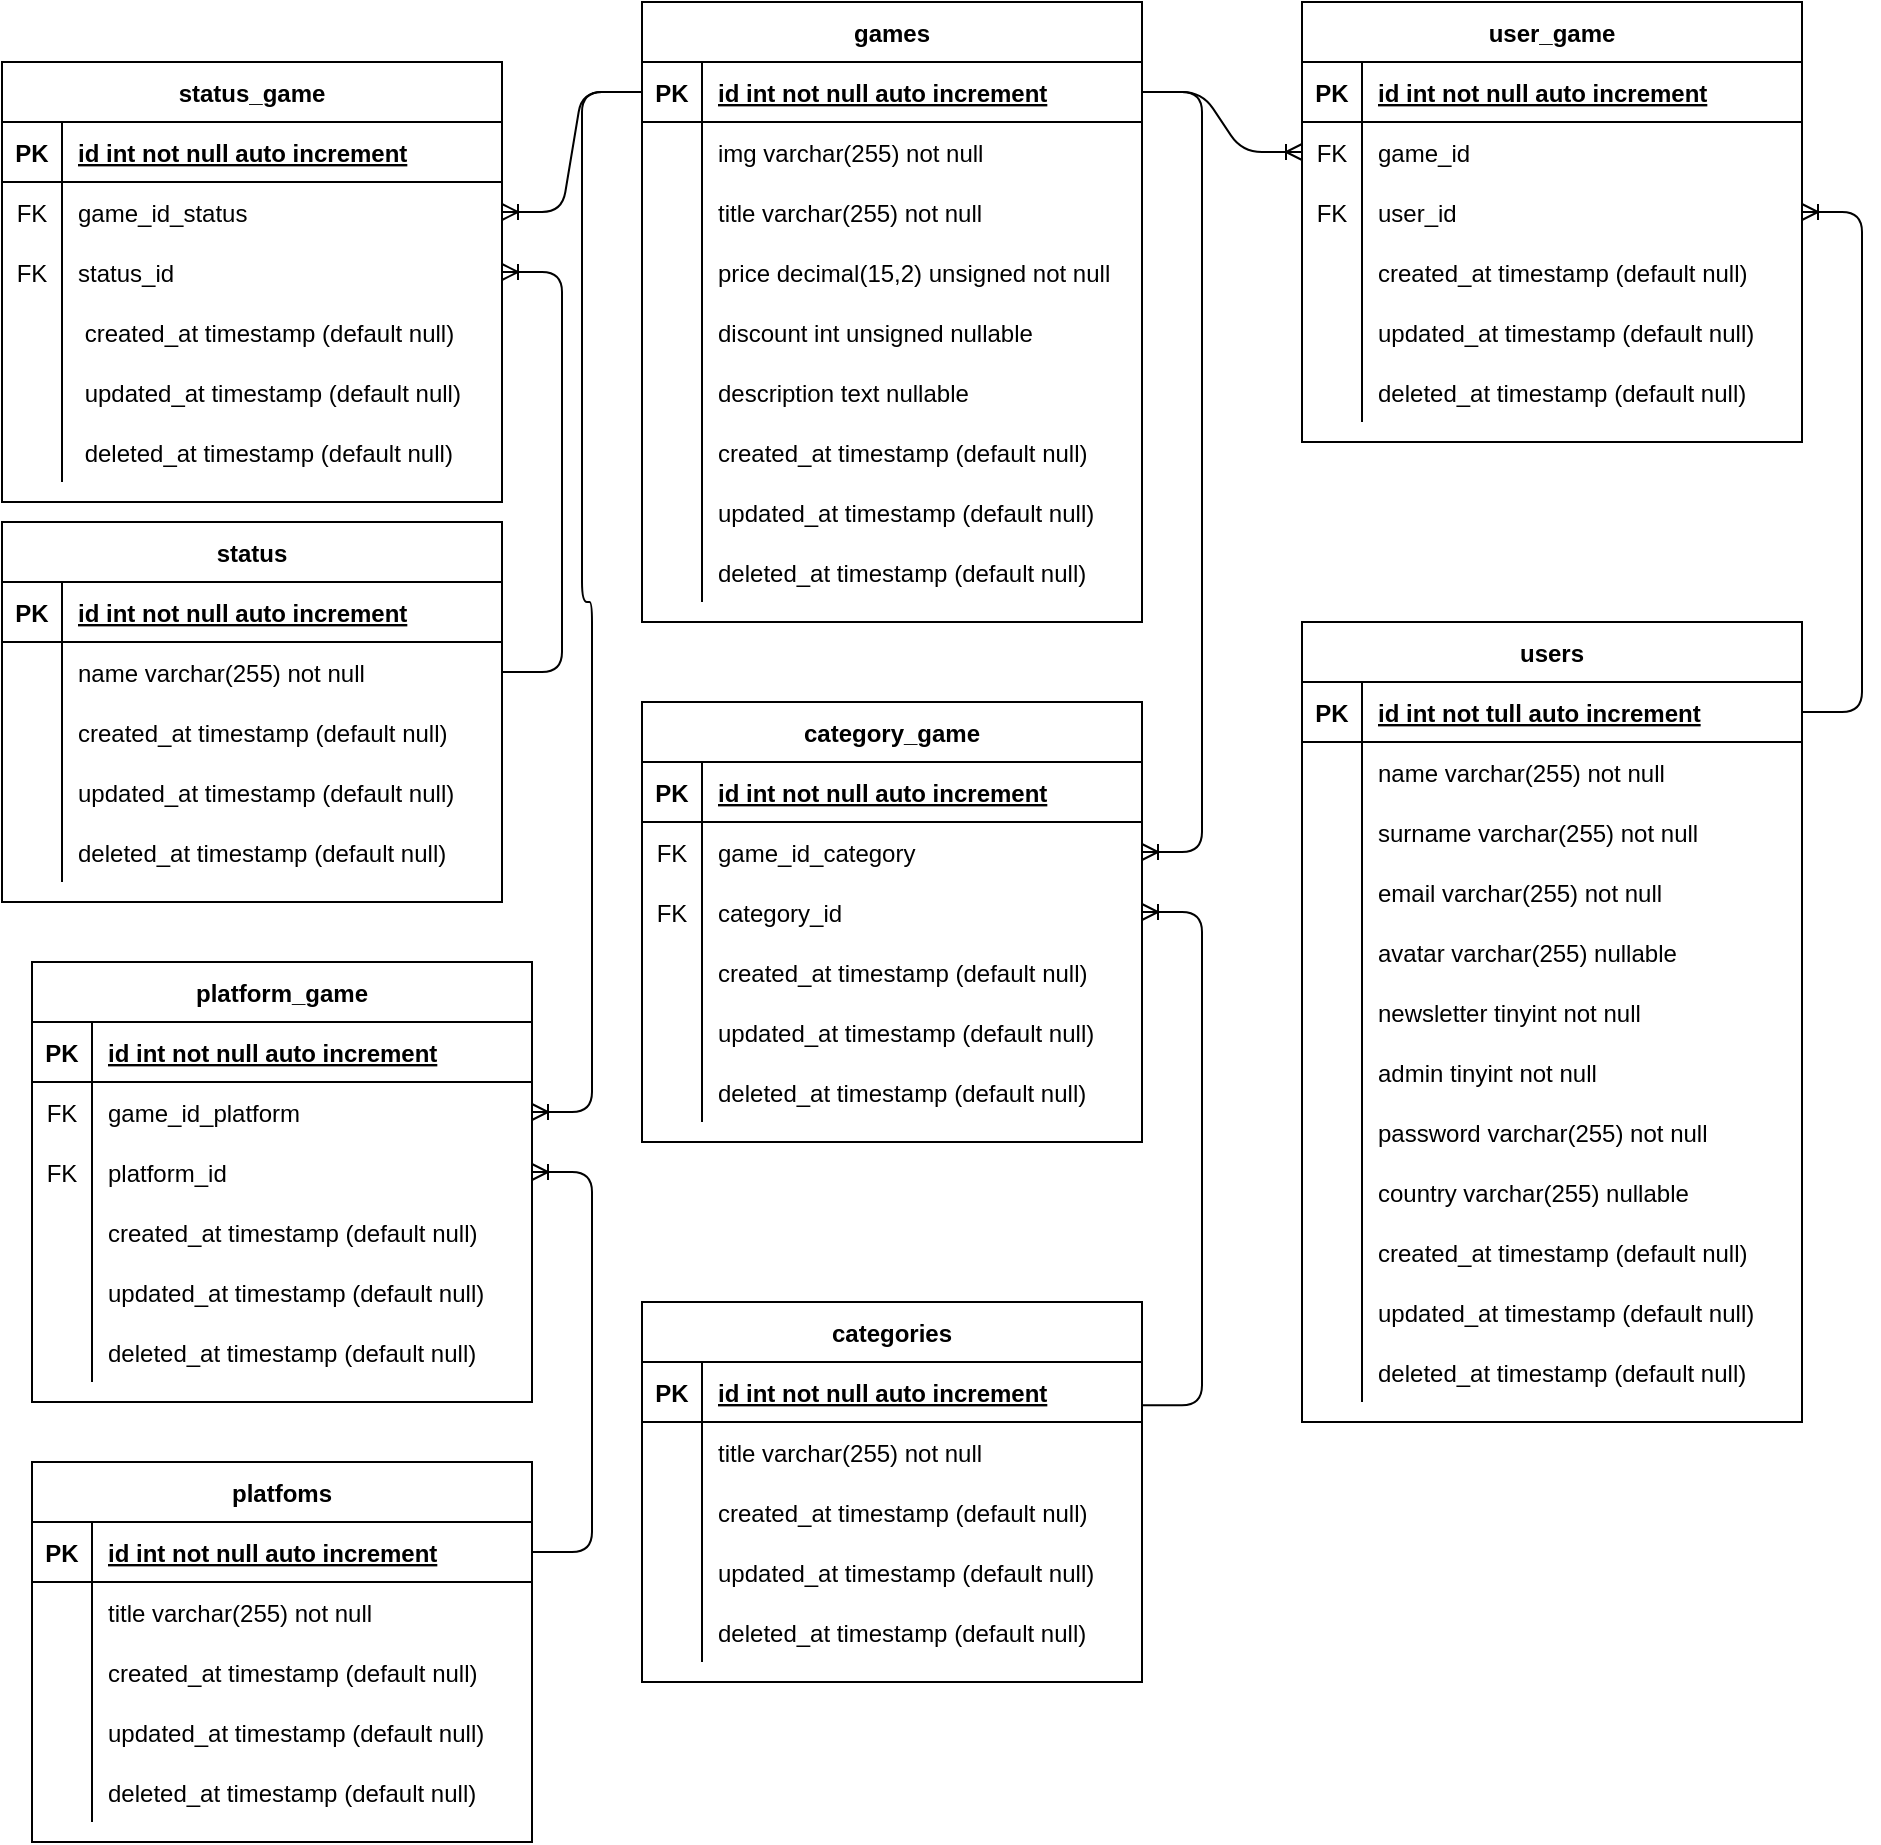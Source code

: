 <mxfile version="14.8.5" type="google"><diagram id="R2lEEEUBdFMjLlhIrx00" name="Page-1"><mxGraphModel dx="1662" dy="804" grid="1" gridSize="10" guides="1" tooltips="1" connect="1" arrows="1" fold="1" page="1" pageScale="1" pageWidth="850" pageHeight="1100" math="0" shadow="0" extFonts="Permanent Marker^https://fonts.googleapis.com/css?family=Permanent+Marker"><root><mxCell id="0"/><mxCell id="1" parent="0"/><mxCell id="C-vyLk0tnHw3VtMMgP7b-13" value="categories" style="shape=table;startSize=30;container=1;collapsible=1;childLayout=tableLayout;fixedRows=1;rowLines=0;fontStyle=1;align=center;resizeLast=1;" parent="1" vertex="1"><mxGeometry x="380" y="670" width="250" height="190" as="geometry"/></mxCell><mxCell id="C-vyLk0tnHw3VtMMgP7b-14" value="" style="shape=partialRectangle;collapsible=0;dropTarget=0;pointerEvents=0;fillColor=none;points=[[0,0.5],[1,0.5]];portConstraint=eastwest;top=0;left=0;right=0;bottom=1;" parent="C-vyLk0tnHw3VtMMgP7b-13" vertex="1"><mxGeometry y="30" width="250" height="30" as="geometry"/></mxCell><mxCell id="C-vyLk0tnHw3VtMMgP7b-15" value="PK" style="shape=partialRectangle;overflow=hidden;connectable=0;fillColor=none;top=0;left=0;bottom=0;right=0;fontStyle=1;" parent="C-vyLk0tnHw3VtMMgP7b-14" vertex="1"><mxGeometry width="30" height="30" as="geometry"/></mxCell><mxCell id="C-vyLk0tnHw3VtMMgP7b-16" value="id int not null auto increment" style="shape=partialRectangle;overflow=hidden;connectable=0;fillColor=none;top=0;left=0;bottom=0;right=0;align=left;spacingLeft=6;fontStyle=5;" parent="C-vyLk0tnHw3VtMMgP7b-14" vertex="1"><mxGeometry x="30" width="220" height="30" as="geometry"/></mxCell><mxCell id="C-vyLk0tnHw3VtMMgP7b-17" value="" style="shape=partialRectangle;collapsible=0;dropTarget=0;pointerEvents=0;fillColor=none;points=[[0,0.5],[1,0.5]];portConstraint=eastwest;top=0;left=0;right=0;bottom=0;" parent="C-vyLk0tnHw3VtMMgP7b-13" vertex="1"><mxGeometry y="60" width="250" height="30" as="geometry"/></mxCell><mxCell id="C-vyLk0tnHw3VtMMgP7b-18" value="" style="shape=partialRectangle;overflow=hidden;connectable=0;fillColor=none;top=0;left=0;bottom=0;right=0;" parent="C-vyLk0tnHw3VtMMgP7b-17" vertex="1"><mxGeometry width="30" height="30" as="geometry"/></mxCell><mxCell id="C-vyLk0tnHw3VtMMgP7b-19" value="title varchar(255) not null" style="shape=partialRectangle;overflow=hidden;connectable=0;fillColor=none;top=0;left=0;bottom=0;right=0;align=left;spacingLeft=6;" parent="C-vyLk0tnHw3VtMMgP7b-17" vertex="1"><mxGeometry x="30" width="220" height="30" as="geometry"/></mxCell><mxCell id="cBn0-KO8F_IsD4zu4P4D-77" value="" style="shape=partialRectangle;collapsible=0;dropTarget=0;pointerEvents=0;fillColor=none;points=[[0,0.5],[1,0.5]];portConstraint=eastwest;top=0;left=0;right=0;bottom=0;" vertex="1" parent="C-vyLk0tnHw3VtMMgP7b-13"><mxGeometry y="90" width="250" height="30" as="geometry"/></mxCell><mxCell id="cBn0-KO8F_IsD4zu4P4D-78" value="" style="shape=partialRectangle;overflow=hidden;connectable=0;fillColor=none;top=0;left=0;bottom=0;right=0;" vertex="1" parent="cBn0-KO8F_IsD4zu4P4D-77"><mxGeometry width="30" height="30" as="geometry"/></mxCell><mxCell id="cBn0-KO8F_IsD4zu4P4D-79" value="created_at timestamp (default null)" style="shape=partialRectangle;overflow=hidden;connectable=0;fillColor=none;top=0;left=0;bottom=0;right=0;align=left;spacingLeft=6;" vertex="1" parent="cBn0-KO8F_IsD4zu4P4D-77"><mxGeometry x="30" width="220" height="30" as="geometry"/></mxCell><mxCell id="cBn0-KO8F_IsD4zu4P4D-80" value="" style="shape=partialRectangle;collapsible=0;dropTarget=0;pointerEvents=0;fillColor=none;points=[[0,0.5],[1,0.5]];portConstraint=eastwest;top=0;left=0;right=0;bottom=0;" vertex="1" parent="C-vyLk0tnHw3VtMMgP7b-13"><mxGeometry y="120" width="250" height="30" as="geometry"/></mxCell><mxCell id="cBn0-KO8F_IsD4zu4P4D-81" value="" style="shape=partialRectangle;overflow=hidden;connectable=0;fillColor=none;top=0;left=0;bottom=0;right=0;" vertex="1" parent="cBn0-KO8F_IsD4zu4P4D-80"><mxGeometry width="30" height="30" as="geometry"/></mxCell><mxCell id="cBn0-KO8F_IsD4zu4P4D-82" value="updated_at timestamp (default null)" style="shape=partialRectangle;overflow=hidden;connectable=0;fillColor=none;top=0;left=0;bottom=0;right=0;align=left;spacingLeft=6;" vertex="1" parent="cBn0-KO8F_IsD4zu4P4D-80"><mxGeometry x="30" width="220" height="30" as="geometry"/></mxCell><mxCell id="cBn0-KO8F_IsD4zu4P4D-83" value="" style="shape=partialRectangle;collapsible=0;dropTarget=0;pointerEvents=0;fillColor=none;points=[[0,0.5],[1,0.5]];portConstraint=eastwest;top=0;left=0;right=0;bottom=0;" vertex="1" parent="C-vyLk0tnHw3VtMMgP7b-13"><mxGeometry y="150" width="250" height="30" as="geometry"/></mxCell><mxCell id="cBn0-KO8F_IsD4zu4P4D-84" value="" style="shape=partialRectangle;overflow=hidden;connectable=0;fillColor=none;top=0;left=0;bottom=0;right=0;" vertex="1" parent="cBn0-KO8F_IsD4zu4P4D-83"><mxGeometry width="30" height="30" as="geometry"/></mxCell><mxCell id="cBn0-KO8F_IsD4zu4P4D-85" value="deleted_at timestamp (default null)" style="shape=partialRectangle;overflow=hidden;connectable=0;fillColor=none;top=0;left=0;bottom=0;right=0;align=left;spacingLeft=6;" vertex="1" parent="cBn0-KO8F_IsD4zu4P4D-83"><mxGeometry x="30" width="220" height="30" as="geometry"/></mxCell><mxCell id="C-vyLk0tnHw3VtMMgP7b-23" value="users" style="shape=table;startSize=30;container=1;collapsible=1;childLayout=tableLayout;fixedRows=1;rowLines=0;fontStyle=1;align=center;resizeLast=1;" parent="1" vertex="1"><mxGeometry x="710" y="330" width="250" height="400" as="geometry"/></mxCell><mxCell id="C-vyLk0tnHw3VtMMgP7b-24" value="" style="shape=partialRectangle;collapsible=0;dropTarget=0;pointerEvents=0;fillColor=none;points=[[0,0.5],[1,0.5]];portConstraint=eastwest;top=0;left=0;right=0;bottom=1;" parent="C-vyLk0tnHw3VtMMgP7b-23" vertex="1"><mxGeometry y="30" width="250" height="30" as="geometry"/></mxCell><mxCell id="C-vyLk0tnHw3VtMMgP7b-25" value="PK" style="shape=partialRectangle;overflow=hidden;connectable=0;fillColor=none;top=0;left=0;bottom=0;right=0;fontStyle=1;" parent="C-vyLk0tnHw3VtMMgP7b-24" vertex="1"><mxGeometry width="30" height="30" as="geometry"/></mxCell><mxCell id="C-vyLk0tnHw3VtMMgP7b-26" value="id int not tull auto increment" style="shape=partialRectangle;overflow=hidden;connectable=0;fillColor=none;top=0;left=0;bottom=0;right=0;align=left;spacingLeft=6;fontStyle=5;" parent="C-vyLk0tnHw3VtMMgP7b-24" vertex="1"><mxGeometry x="30" width="220" height="30" as="geometry"/></mxCell><mxCell id="C-vyLk0tnHw3VtMMgP7b-27" value="" style="shape=partialRectangle;collapsible=0;dropTarget=0;pointerEvents=0;fillColor=none;points=[[0,0.5],[1,0.5]];portConstraint=eastwest;top=0;left=0;right=0;bottom=0;" parent="C-vyLk0tnHw3VtMMgP7b-23" vertex="1"><mxGeometry y="60" width="250" height="30" as="geometry"/></mxCell><mxCell id="C-vyLk0tnHw3VtMMgP7b-28" value="" style="shape=partialRectangle;overflow=hidden;connectable=0;fillColor=none;top=0;left=0;bottom=0;right=0;" parent="C-vyLk0tnHw3VtMMgP7b-27" vertex="1"><mxGeometry width="30" height="30" as="geometry"/></mxCell><mxCell id="C-vyLk0tnHw3VtMMgP7b-29" value="name varchar(255) not null" style="shape=partialRectangle;overflow=hidden;connectable=0;fillColor=none;top=0;left=0;bottom=0;right=0;align=left;spacingLeft=6;" parent="C-vyLk0tnHw3VtMMgP7b-27" vertex="1"><mxGeometry x="30" width="220" height="30" as="geometry"/></mxCell><mxCell id="DOrkdkIdD7_rXKgFwpQY-8" value="" style="shape=partialRectangle;collapsible=0;dropTarget=0;pointerEvents=0;fillColor=none;points=[[0,0.5],[1,0.5]];portConstraint=eastwest;top=0;left=0;right=0;bottom=0;" parent="C-vyLk0tnHw3VtMMgP7b-23" vertex="1"><mxGeometry y="90" width="250" height="30" as="geometry"/></mxCell><mxCell id="DOrkdkIdD7_rXKgFwpQY-9" value="" style="shape=partialRectangle;overflow=hidden;connectable=0;fillColor=none;top=0;left=0;bottom=0;right=0;" parent="DOrkdkIdD7_rXKgFwpQY-8" vertex="1"><mxGeometry width="30" height="30" as="geometry"/></mxCell><mxCell id="DOrkdkIdD7_rXKgFwpQY-10" value="surname varchar(255) not null" style="shape=partialRectangle;overflow=hidden;connectable=0;fillColor=none;top=0;left=0;bottom=0;right=0;align=left;spacingLeft=6;" parent="DOrkdkIdD7_rXKgFwpQY-8" vertex="1"><mxGeometry x="30" width="220" height="30" as="geometry"/></mxCell><mxCell id="DOrkdkIdD7_rXKgFwpQY-21" value="" style="shape=partialRectangle;collapsible=0;dropTarget=0;pointerEvents=0;fillColor=none;points=[[0,0.5],[1,0.5]];portConstraint=eastwest;top=0;left=0;right=0;bottom=0;" parent="C-vyLk0tnHw3VtMMgP7b-23" vertex="1"><mxGeometry y="120" width="250" height="30" as="geometry"/></mxCell><mxCell id="DOrkdkIdD7_rXKgFwpQY-22" value="" style="shape=partialRectangle;overflow=hidden;connectable=0;fillColor=none;top=0;left=0;bottom=0;right=0;" parent="DOrkdkIdD7_rXKgFwpQY-21" vertex="1"><mxGeometry width="30" height="30" as="geometry"/></mxCell><mxCell id="DOrkdkIdD7_rXKgFwpQY-23" value="email varchar(255) not null" style="shape=partialRectangle;overflow=hidden;connectable=0;fillColor=none;top=0;left=0;bottom=0;right=0;align=left;spacingLeft=6;" parent="DOrkdkIdD7_rXKgFwpQY-21" vertex="1"><mxGeometry x="30" width="220" height="30" as="geometry"/></mxCell><mxCell id="DOrkdkIdD7_rXKgFwpQY-24" value="" style="shape=partialRectangle;collapsible=0;dropTarget=0;pointerEvents=0;fillColor=none;points=[[0,0.5],[1,0.5]];portConstraint=eastwest;top=0;left=0;right=0;bottom=0;" parent="C-vyLk0tnHw3VtMMgP7b-23" vertex="1"><mxGeometry y="150" width="250" height="30" as="geometry"/></mxCell><mxCell id="DOrkdkIdD7_rXKgFwpQY-25" value="" style="shape=partialRectangle;overflow=hidden;connectable=0;fillColor=none;top=0;left=0;bottom=0;right=0;" parent="DOrkdkIdD7_rXKgFwpQY-24" vertex="1"><mxGeometry width="30" height="30" as="geometry"/></mxCell><mxCell id="DOrkdkIdD7_rXKgFwpQY-26" value="avatar varchar(255) nullable" style="shape=partialRectangle;overflow=hidden;connectable=0;fillColor=none;top=0;left=0;bottom=0;right=0;align=left;spacingLeft=6;" parent="DOrkdkIdD7_rXKgFwpQY-24" vertex="1"><mxGeometry x="30" width="220" height="30" as="geometry"/></mxCell><mxCell id="DOrkdkIdD7_rXKgFwpQY-43" value="" style="shape=partialRectangle;collapsible=0;dropTarget=0;pointerEvents=0;fillColor=none;points=[[0,0.5],[1,0.5]];portConstraint=eastwest;top=0;left=0;right=0;bottom=0;" parent="C-vyLk0tnHw3VtMMgP7b-23" vertex="1"><mxGeometry y="180" width="250" height="30" as="geometry"/></mxCell><mxCell id="DOrkdkIdD7_rXKgFwpQY-44" value="" style="shape=partialRectangle;overflow=hidden;connectable=0;fillColor=none;top=0;left=0;bottom=0;right=0;" parent="DOrkdkIdD7_rXKgFwpQY-43" vertex="1"><mxGeometry width="30" height="30" as="geometry"/></mxCell><mxCell id="DOrkdkIdD7_rXKgFwpQY-45" value="newsletter tinyint not null" style="shape=partialRectangle;overflow=hidden;connectable=0;fillColor=none;top=0;left=0;bottom=0;right=0;align=left;spacingLeft=6;" parent="DOrkdkIdD7_rXKgFwpQY-43" vertex="1"><mxGeometry x="30" width="220" height="30" as="geometry"/></mxCell><mxCell id="DOrkdkIdD7_rXKgFwpQY-46" value="" style="shape=partialRectangle;collapsible=0;dropTarget=0;pointerEvents=0;fillColor=none;points=[[0,0.5],[1,0.5]];portConstraint=eastwest;top=0;left=0;right=0;bottom=0;" parent="C-vyLk0tnHw3VtMMgP7b-23" vertex="1"><mxGeometry y="210" width="250" height="30" as="geometry"/></mxCell><mxCell id="DOrkdkIdD7_rXKgFwpQY-47" value="" style="shape=partialRectangle;overflow=hidden;connectable=0;fillColor=none;top=0;left=0;bottom=0;right=0;" parent="DOrkdkIdD7_rXKgFwpQY-46" vertex="1"><mxGeometry width="30" height="30" as="geometry"/></mxCell><mxCell id="DOrkdkIdD7_rXKgFwpQY-48" value="admin tinyint not null" style="shape=partialRectangle;overflow=hidden;connectable=0;fillColor=none;top=0;left=0;bottom=0;right=0;align=left;spacingLeft=6;" parent="DOrkdkIdD7_rXKgFwpQY-46" vertex="1"><mxGeometry x="30" width="220" height="30" as="geometry"/></mxCell><mxCell id="DOrkdkIdD7_rXKgFwpQY-96" value="" style="shape=partialRectangle;collapsible=0;dropTarget=0;pointerEvents=0;fillColor=none;points=[[0,0.5],[1,0.5]];portConstraint=eastwest;top=0;left=0;right=0;bottom=0;" parent="C-vyLk0tnHw3VtMMgP7b-23" vertex="1"><mxGeometry y="240" width="250" height="30" as="geometry"/></mxCell><mxCell id="DOrkdkIdD7_rXKgFwpQY-97" value="" style="shape=partialRectangle;overflow=hidden;connectable=0;fillColor=none;top=0;left=0;bottom=0;right=0;" parent="DOrkdkIdD7_rXKgFwpQY-96" vertex="1"><mxGeometry width="30" height="30" as="geometry"/></mxCell><mxCell id="DOrkdkIdD7_rXKgFwpQY-98" value="password varchar(255) not null" style="shape=partialRectangle;overflow=hidden;connectable=0;fillColor=none;top=0;left=0;bottom=0;right=0;align=left;spacingLeft=6;" parent="DOrkdkIdD7_rXKgFwpQY-96" vertex="1"><mxGeometry x="30" width="220" height="30" as="geometry"/></mxCell><mxCell id="DOrkdkIdD7_rXKgFwpQY-99" value="" style="shape=partialRectangle;collapsible=0;dropTarget=0;pointerEvents=0;fillColor=none;points=[[0,0.5],[1,0.5]];portConstraint=eastwest;top=0;left=0;right=0;bottom=0;" parent="C-vyLk0tnHw3VtMMgP7b-23" vertex="1"><mxGeometry y="270" width="250" height="30" as="geometry"/></mxCell><mxCell id="DOrkdkIdD7_rXKgFwpQY-100" value="" style="shape=partialRectangle;overflow=hidden;connectable=0;fillColor=none;top=0;left=0;bottom=0;right=0;" parent="DOrkdkIdD7_rXKgFwpQY-99" vertex="1"><mxGeometry width="30" height="30" as="geometry"/></mxCell><mxCell id="DOrkdkIdD7_rXKgFwpQY-101" value="country varchar(255) nullable" style="shape=partialRectangle;overflow=hidden;connectable=0;fillColor=none;top=0;left=0;bottom=0;right=0;align=left;spacingLeft=6;" parent="DOrkdkIdD7_rXKgFwpQY-99" vertex="1"><mxGeometry x="30" width="220" height="30" as="geometry"/></mxCell><mxCell id="DOrkdkIdD7_rXKgFwpQY-102" value="" style="shape=partialRectangle;collapsible=0;dropTarget=0;pointerEvents=0;fillColor=none;points=[[0,0.5],[1,0.5]];portConstraint=eastwest;top=0;left=0;right=0;bottom=0;" parent="C-vyLk0tnHw3VtMMgP7b-23" vertex="1"><mxGeometry y="300" width="250" height="30" as="geometry"/></mxCell><mxCell id="DOrkdkIdD7_rXKgFwpQY-103" value="" style="shape=partialRectangle;overflow=hidden;connectable=0;fillColor=none;top=0;left=0;bottom=0;right=0;" parent="DOrkdkIdD7_rXKgFwpQY-102" vertex="1"><mxGeometry width="30" height="30" as="geometry"/></mxCell><mxCell id="DOrkdkIdD7_rXKgFwpQY-104" value="created_at timestamp (default null)" style="shape=partialRectangle;overflow=hidden;connectable=0;fillColor=none;top=0;left=0;bottom=0;right=0;align=left;spacingLeft=6;" parent="DOrkdkIdD7_rXKgFwpQY-102" vertex="1"><mxGeometry x="30" width="220" height="30" as="geometry"/></mxCell><mxCell id="cBn0-KO8F_IsD4zu4P4D-135" value="" style="shape=partialRectangle;collapsible=0;dropTarget=0;pointerEvents=0;fillColor=none;points=[[0,0.5],[1,0.5]];portConstraint=eastwest;top=0;left=0;right=0;bottom=0;" vertex="1" parent="C-vyLk0tnHw3VtMMgP7b-23"><mxGeometry y="330" width="250" height="30" as="geometry"/></mxCell><mxCell id="cBn0-KO8F_IsD4zu4P4D-136" value="" style="shape=partialRectangle;overflow=hidden;connectable=0;fillColor=none;top=0;left=0;bottom=0;right=0;" vertex="1" parent="cBn0-KO8F_IsD4zu4P4D-135"><mxGeometry width="30" height="30" as="geometry"/></mxCell><mxCell id="cBn0-KO8F_IsD4zu4P4D-137" value="updated_at timestamp (default null)" style="shape=partialRectangle;overflow=hidden;connectable=0;fillColor=none;top=0;left=0;bottom=0;right=0;align=left;spacingLeft=6;" vertex="1" parent="cBn0-KO8F_IsD4zu4P4D-135"><mxGeometry x="30" width="220" height="30" as="geometry"/></mxCell><mxCell id="cBn0-KO8F_IsD4zu4P4D-138" value="" style="shape=partialRectangle;collapsible=0;dropTarget=0;pointerEvents=0;fillColor=none;points=[[0,0.5],[1,0.5]];portConstraint=eastwest;top=0;left=0;right=0;bottom=0;" vertex="1" parent="C-vyLk0tnHw3VtMMgP7b-23"><mxGeometry y="360" width="250" height="30" as="geometry"/></mxCell><mxCell id="cBn0-KO8F_IsD4zu4P4D-139" value="" style="shape=partialRectangle;overflow=hidden;connectable=0;fillColor=none;top=0;left=0;bottom=0;right=0;" vertex="1" parent="cBn0-KO8F_IsD4zu4P4D-138"><mxGeometry width="30" height="30" as="geometry"/></mxCell><mxCell id="cBn0-KO8F_IsD4zu4P4D-140" value="deleted_at timestamp (default null)" style="shape=partialRectangle;overflow=hidden;connectable=0;fillColor=none;top=0;left=0;bottom=0;right=0;align=left;spacingLeft=6;" vertex="1" parent="cBn0-KO8F_IsD4zu4P4D-138"><mxGeometry x="30" width="220" height="30" as="geometry"/></mxCell><mxCell id="DOrkdkIdD7_rXKgFwpQY-1" value="games" style="shape=table;startSize=30;container=1;collapsible=1;childLayout=tableLayout;fixedRows=1;rowLines=0;fontStyle=1;align=center;resizeLast=1;" parent="1" vertex="1"><mxGeometry x="380" y="20" width="250" height="310" as="geometry"/></mxCell><mxCell id="DOrkdkIdD7_rXKgFwpQY-2" value="" style="shape=partialRectangle;collapsible=0;dropTarget=0;pointerEvents=0;fillColor=none;points=[[0,0.5],[1,0.5]];portConstraint=eastwest;top=0;left=0;right=0;bottom=1;" parent="DOrkdkIdD7_rXKgFwpQY-1" vertex="1"><mxGeometry y="30" width="250" height="30" as="geometry"/></mxCell><mxCell id="DOrkdkIdD7_rXKgFwpQY-3" value="PK" style="shape=partialRectangle;overflow=hidden;connectable=0;fillColor=none;top=0;left=0;bottom=0;right=0;fontStyle=1;" parent="DOrkdkIdD7_rXKgFwpQY-2" vertex="1"><mxGeometry width="30" height="30" as="geometry"/></mxCell><mxCell id="DOrkdkIdD7_rXKgFwpQY-4" value="id int not null auto increment" style="shape=partialRectangle;overflow=hidden;connectable=0;fillColor=none;top=0;left=0;bottom=0;right=0;align=left;spacingLeft=6;fontStyle=5;" parent="DOrkdkIdD7_rXKgFwpQY-2" vertex="1"><mxGeometry x="30" width="220" height="30" as="geometry"/></mxCell><mxCell id="DOrkdkIdD7_rXKgFwpQY-5" value="" style="shape=partialRectangle;collapsible=0;dropTarget=0;pointerEvents=0;fillColor=none;points=[[0,0.5],[1,0.5]];portConstraint=eastwest;top=0;left=0;right=0;bottom=0;" parent="DOrkdkIdD7_rXKgFwpQY-1" vertex="1"><mxGeometry y="60" width="250" height="30" as="geometry"/></mxCell><mxCell id="DOrkdkIdD7_rXKgFwpQY-6" value="" style="shape=partialRectangle;overflow=hidden;connectable=0;fillColor=none;top=0;left=0;bottom=0;right=0;" parent="DOrkdkIdD7_rXKgFwpQY-5" vertex="1"><mxGeometry width="30" height="30" as="geometry"/></mxCell><mxCell id="DOrkdkIdD7_rXKgFwpQY-7" value="img varchar(255) not null" style="shape=partialRectangle;overflow=hidden;connectable=0;fillColor=none;top=0;left=0;bottom=0;right=0;align=left;spacingLeft=6;" parent="DOrkdkIdD7_rXKgFwpQY-5" vertex="1"><mxGeometry x="30" width="220" height="30" as="geometry"/></mxCell><mxCell id="DOrkdkIdD7_rXKgFwpQY-52" value="" style="shape=partialRectangle;collapsible=0;dropTarget=0;pointerEvents=0;fillColor=none;points=[[0,0.5],[1,0.5]];portConstraint=eastwest;top=0;left=0;right=0;bottom=0;" parent="DOrkdkIdD7_rXKgFwpQY-1" vertex="1"><mxGeometry y="90" width="250" height="30" as="geometry"/></mxCell><mxCell id="DOrkdkIdD7_rXKgFwpQY-53" value="" style="shape=partialRectangle;overflow=hidden;connectable=0;fillColor=none;top=0;left=0;bottom=0;right=0;" parent="DOrkdkIdD7_rXKgFwpQY-52" vertex="1"><mxGeometry width="30" height="30" as="geometry"/></mxCell><mxCell id="DOrkdkIdD7_rXKgFwpQY-54" value="title varchar(255) not null" style="shape=partialRectangle;overflow=hidden;connectable=0;fillColor=none;top=0;left=0;bottom=0;right=0;align=left;spacingLeft=6;" parent="DOrkdkIdD7_rXKgFwpQY-52" vertex="1"><mxGeometry x="30" width="220" height="30" as="geometry"/></mxCell><mxCell id="DOrkdkIdD7_rXKgFwpQY-70" value="" style="shape=partialRectangle;collapsible=0;dropTarget=0;pointerEvents=0;fillColor=none;points=[[0,0.5],[1,0.5]];portConstraint=eastwest;top=0;left=0;right=0;bottom=0;" parent="DOrkdkIdD7_rXKgFwpQY-1" vertex="1"><mxGeometry y="120" width="250" height="30" as="geometry"/></mxCell><mxCell id="DOrkdkIdD7_rXKgFwpQY-71" value="" style="shape=partialRectangle;overflow=hidden;connectable=0;fillColor=none;top=0;left=0;bottom=0;right=0;" parent="DOrkdkIdD7_rXKgFwpQY-70" vertex="1"><mxGeometry width="30" height="30" as="geometry"/></mxCell><mxCell id="DOrkdkIdD7_rXKgFwpQY-72" value="price decimal(15,2) unsigned not null" style="shape=partialRectangle;overflow=hidden;connectable=0;fillColor=none;top=0;left=0;bottom=0;right=0;align=left;spacingLeft=6;" parent="DOrkdkIdD7_rXKgFwpQY-70" vertex="1"><mxGeometry x="30" width="220" height="30" as="geometry"/></mxCell><mxCell id="DOrkdkIdD7_rXKgFwpQY-76" value="" style="shape=partialRectangle;collapsible=0;dropTarget=0;pointerEvents=0;fillColor=none;points=[[0,0.5],[1,0.5]];portConstraint=eastwest;top=0;left=0;right=0;bottom=0;" parent="DOrkdkIdD7_rXKgFwpQY-1" vertex="1"><mxGeometry y="150" width="250" height="30" as="geometry"/></mxCell><mxCell id="DOrkdkIdD7_rXKgFwpQY-77" value="" style="shape=partialRectangle;overflow=hidden;connectable=0;fillColor=none;top=0;left=0;bottom=0;right=0;" parent="DOrkdkIdD7_rXKgFwpQY-76" vertex="1"><mxGeometry width="30" height="30" as="geometry"/></mxCell><mxCell id="DOrkdkIdD7_rXKgFwpQY-78" value="discount int unsigned nullable" style="shape=partialRectangle;overflow=hidden;connectable=0;fillColor=none;top=0;left=0;bottom=0;right=0;align=left;spacingLeft=6;" parent="DOrkdkIdD7_rXKgFwpQY-76" vertex="1"><mxGeometry x="30" width="220" height="30" as="geometry"/></mxCell><mxCell id="DOrkdkIdD7_rXKgFwpQY-79" value="" style="shape=partialRectangle;collapsible=0;dropTarget=0;pointerEvents=0;fillColor=none;points=[[0,0.5],[1,0.5]];portConstraint=eastwest;top=0;left=0;right=0;bottom=0;" parent="DOrkdkIdD7_rXKgFwpQY-1" vertex="1"><mxGeometry y="180" width="250" height="30" as="geometry"/></mxCell><mxCell id="DOrkdkIdD7_rXKgFwpQY-80" value="" style="shape=partialRectangle;overflow=hidden;connectable=0;fillColor=none;top=0;left=0;bottom=0;right=0;" parent="DOrkdkIdD7_rXKgFwpQY-79" vertex="1"><mxGeometry width="30" height="30" as="geometry"/></mxCell><mxCell id="DOrkdkIdD7_rXKgFwpQY-81" value="description text nullable" style="shape=partialRectangle;overflow=hidden;connectable=0;fillColor=none;top=0;left=0;bottom=0;right=0;align=left;spacingLeft=6;" parent="DOrkdkIdD7_rXKgFwpQY-79" vertex="1"><mxGeometry x="30" width="220" height="30" as="geometry"/></mxCell><mxCell id="cBn0-KO8F_IsD4zu4P4D-65" value="" style="shape=partialRectangle;collapsible=0;dropTarget=0;pointerEvents=0;fillColor=none;points=[[0,0.5],[1,0.5]];portConstraint=eastwest;top=0;left=0;right=0;bottom=0;" vertex="1" parent="DOrkdkIdD7_rXKgFwpQY-1"><mxGeometry y="210" width="250" height="30" as="geometry"/></mxCell><mxCell id="cBn0-KO8F_IsD4zu4P4D-66" value="" style="shape=partialRectangle;overflow=hidden;connectable=0;fillColor=none;top=0;left=0;bottom=0;right=0;" vertex="1" parent="cBn0-KO8F_IsD4zu4P4D-65"><mxGeometry width="30" height="30" as="geometry"/></mxCell><mxCell id="cBn0-KO8F_IsD4zu4P4D-67" value="created_at timestamp (default null)" style="shape=partialRectangle;overflow=hidden;connectable=0;fillColor=none;top=0;left=0;bottom=0;right=0;align=left;spacingLeft=6;" vertex="1" parent="cBn0-KO8F_IsD4zu4P4D-65"><mxGeometry x="30" width="220" height="30" as="geometry"/></mxCell><mxCell id="cBn0-KO8F_IsD4zu4P4D-68" value="" style="shape=partialRectangle;collapsible=0;dropTarget=0;pointerEvents=0;fillColor=none;points=[[0,0.5],[1,0.5]];portConstraint=eastwest;top=0;left=0;right=0;bottom=0;" vertex="1" parent="DOrkdkIdD7_rXKgFwpQY-1"><mxGeometry y="240" width="250" height="30" as="geometry"/></mxCell><mxCell id="cBn0-KO8F_IsD4zu4P4D-69" value="" style="shape=partialRectangle;overflow=hidden;connectable=0;fillColor=none;top=0;left=0;bottom=0;right=0;" vertex="1" parent="cBn0-KO8F_IsD4zu4P4D-68"><mxGeometry width="30" height="30" as="geometry"/></mxCell><mxCell id="cBn0-KO8F_IsD4zu4P4D-70" value="updated_at timestamp (default null)" style="shape=partialRectangle;overflow=hidden;connectable=0;fillColor=none;top=0;left=0;bottom=0;right=0;align=left;spacingLeft=6;" vertex="1" parent="cBn0-KO8F_IsD4zu4P4D-68"><mxGeometry x="30" width="220" height="30" as="geometry"/></mxCell><mxCell id="cBn0-KO8F_IsD4zu4P4D-71" value="" style="shape=partialRectangle;collapsible=0;dropTarget=0;pointerEvents=0;fillColor=none;points=[[0,0.5],[1,0.5]];portConstraint=eastwest;top=0;left=0;right=0;bottom=0;" vertex="1" parent="DOrkdkIdD7_rXKgFwpQY-1"><mxGeometry y="270" width="250" height="30" as="geometry"/></mxCell><mxCell id="cBn0-KO8F_IsD4zu4P4D-72" value="" style="shape=partialRectangle;overflow=hidden;connectable=0;fillColor=none;top=0;left=0;bottom=0;right=0;" vertex="1" parent="cBn0-KO8F_IsD4zu4P4D-71"><mxGeometry width="30" height="30" as="geometry"/></mxCell><mxCell id="cBn0-KO8F_IsD4zu4P4D-73" value="deleted_at timestamp (default null)" style="shape=partialRectangle;overflow=hidden;connectable=0;fillColor=none;top=0;left=0;bottom=0;right=0;align=left;spacingLeft=6;" vertex="1" parent="cBn0-KO8F_IsD4zu4P4D-71"><mxGeometry x="30" width="220" height="30" as="geometry"/></mxCell><mxCell id="DOrkdkIdD7_rXKgFwpQY-58" value="category_game" style="shape=table;startSize=30;container=1;collapsible=1;childLayout=tableLayout;fixedRows=1;rowLines=0;fontStyle=1;align=center;resizeLast=1;" parent="1" vertex="1"><mxGeometry x="380" y="370" width="250" height="220" as="geometry"/></mxCell><mxCell id="DOrkdkIdD7_rXKgFwpQY-59" value="" style="shape=partialRectangle;collapsible=0;dropTarget=0;pointerEvents=0;fillColor=none;points=[[0,0.5],[1,0.5]];portConstraint=eastwest;top=0;left=0;right=0;bottom=1;" parent="DOrkdkIdD7_rXKgFwpQY-58" vertex="1"><mxGeometry y="30" width="250" height="30" as="geometry"/></mxCell><mxCell id="DOrkdkIdD7_rXKgFwpQY-60" value="PK" style="shape=partialRectangle;overflow=hidden;connectable=0;fillColor=none;top=0;left=0;bottom=0;right=0;fontStyle=1;" parent="DOrkdkIdD7_rXKgFwpQY-59" vertex="1"><mxGeometry width="30" height="30" as="geometry"/></mxCell><mxCell id="DOrkdkIdD7_rXKgFwpQY-61" value="id int not null auto increment" style="shape=partialRectangle;overflow=hidden;connectable=0;fillColor=none;top=0;left=0;bottom=0;right=0;align=left;spacingLeft=6;fontStyle=5;" parent="DOrkdkIdD7_rXKgFwpQY-59" vertex="1"><mxGeometry x="30" width="220" height="30" as="geometry"/></mxCell><mxCell id="DOrkdkIdD7_rXKgFwpQY-62" value="" style="shape=partialRectangle;collapsible=0;dropTarget=0;pointerEvents=0;fillColor=none;points=[[0,0.5],[1,0.5]];portConstraint=eastwest;top=0;left=0;right=0;bottom=0;" parent="DOrkdkIdD7_rXKgFwpQY-58" vertex="1"><mxGeometry y="60" width="250" height="30" as="geometry"/></mxCell><mxCell id="DOrkdkIdD7_rXKgFwpQY-63" value="FK" style="shape=partialRectangle;overflow=hidden;connectable=0;fillColor=none;top=0;left=0;bottom=0;right=0;" parent="DOrkdkIdD7_rXKgFwpQY-62" vertex="1"><mxGeometry width="30" height="30" as="geometry"/></mxCell><mxCell id="DOrkdkIdD7_rXKgFwpQY-64" value="game_id_category" style="shape=partialRectangle;overflow=hidden;connectable=0;fillColor=none;top=0;left=0;bottom=0;right=0;align=left;spacingLeft=6;" parent="DOrkdkIdD7_rXKgFwpQY-62" vertex="1"><mxGeometry x="30" width="220" height="30" as="geometry"/></mxCell><mxCell id="DOrkdkIdD7_rXKgFwpQY-65" value="" style="shape=partialRectangle;collapsible=0;dropTarget=0;pointerEvents=0;fillColor=none;points=[[0,0.5],[1,0.5]];portConstraint=eastwest;top=0;left=0;right=0;bottom=0;" parent="DOrkdkIdD7_rXKgFwpQY-58" vertex="1"><mxGeometry y="90" width="250" height="30" as="geometry"/></mxCell><mxCell id="DOrkdkIdD7_rXKgFwpQY-66" value="FK" style="shape=partialRectangle;overflow=hidden;connectable=0;fillColor=none;top=0;left=0;bottom=0;right=0;" parent="DOrkdkIdD7_rXKgFwpQY-65" vertex="1"><mxGeometry width="30" height="30" as="geometry"/></mxCell><mxCell id="DOrkdkIdD7_rXKgFwpQY-67" value="category_id" style="shape=partialRectangle;overflow=hidden;connectable=0;fillColor=none;top=0;left=0;bottom=0;right=0;align=left;spacingLeft=6;" parent="DOrkdkIdD7_rXKgFwpQY-65" vertex="1"><mxGeometry x="30" width="220" height="30" as="geometry"/></mxCell><mxCell id="cBn0-KO8F_IsD4zu4P4D-95" value="" style="shape=partialRectangle;collapsible=0;dropTarget=0;pointerEvents=0;fillColor=none;points=[[0,0.5],[1,0.5]];portConstraint=eastwest;top=0;left=0;right=0;bottom=0;" vertex="1" parent="DOrkdkIdD7_rXKgFwpQY-58"><mxGeometry y="120" width="250" height="30" as="geometry"/></mxCell><mxCell id="cBn0-KO8F_IsD4zu4P4D-96" value="" style="shape=partialRectangle;overflow=hidden;connectable=0;fillColor=none;top=0;left=0;bottom=0;right=0;" vertex="1" parent="cBn0-KO8F_IsD4zu4P4D-95"><mxGeometry width="30" height="30" as="geometry"/></mxCell><mxCell id="cBn0-KO8F_IsD4zu4P4D-97" value="created_at timestamp (default null)" style="shape=partialRectangle;overflow=hidden;connectable=0;fillColor=none;top=0;left=0;bottom=0;right=0;align=left;spacingLeft=6;" vertex="1" parent="cBn0-KO8F_IsD4zu4P4D-95"><mxGeometry x="30" width="220" height="30" as="geometry"/></mxCell><mxCell id="cBn0-KO8F_IsD4zu4P4D-98" value="" style="shape=partialRectangle;collapsible=0;dropTarget=0;pointerEvents=0;fillColor=none;points=[[0,0.5],[1,0.5]];portConstraint=eastwest;top=0;left=0;right=0;bottom=0;" vertex="1" parent="DOrkdkIdD7_rXKgFwpQY-58"><mxGeometry y="150" width="250" height="30" as="geometry"/></mxCell><mxCell id="cBn0-KO8F_IsD4zu4P4D-99" value="" style="shape=partialRectangle;overflow=hidden;connectable=0;fillColor=none;top=0;left=0;bottom=0;right=0;" vertex="1" parent="cBn0-KO8F_IsD4zu4P4D-98"><mxGeometry width="30" height="30" as="geometry"/></mxCell><mxCell id="cBn0-KO8F_IsD4zu4P4D-100" value="updated_at timestamp (default null)" style="shape=partialRectangle;overflow=hidden;connectable=0;fillColor=none;top=0;left=0;bottom=0;right=0;align=left;spacingLeft=6;" vertex="1" parent="cBn0-KO8F_IsD4zu4P4D-98"><mxGeometry x="30" width="220" height="30" as="geometry"/></mxCell><mxCell id="cBn0-KO8F_IsD4zu4P4D-101" value="" style="shape=partialRectangle;collapsible=0;dropTarget=0;pointerEvents=0;fillColor=none;points=[[0,0.5],[1,0.5]];portConstraint=eastwest;top=0;left=0;right=0;bottom=0;" vertex="1" parent="DOrkdkIdD7_rXKgFwpQY-58"><mxGeometry y="180" width="250" height="30" as="geometry"/></mxCell><mxCell id="cBn0-KO8F_IsD4zu4P4D-102" value="" style="shape=partialRectangle;overflow=hidden;connectable=0;fillColor=none;top=0;left=0;bottom=0;right=0;" vertex="1" parent="cBn0-KO8F_IsD4zu4P4D-101"><mxGeometry width="30" height="30" as="geometry"/></mxCell><mxCell id="cBn0-KO8F_IsD4zu4P4D-103" value="deleted_at timestamp (default null)" style="shape=partialRectangle;overflow=hidden;connectable=0;fillColor=none;top=0;left=0;bottom=0;right=0;align=left;spacingLeft=6;" vertex="1" parent="cBn0-KO8F_IsD4zu4P4D-101"><mxGeometry x="30" width="220" height="30" as="geometry"/></mxCell><mxCell id="DOrkdkIdD7_rXKgFwpQY-68" value="" style="edgeStyle=entityRelationEdgeStyle;fontSize=12;html=1;endArrow=ERoneToMany;exitX=1;exitY=0.5;exitDx=0;exitDy=0;entryX=1;entryY=0.5;entryDx=0;entryDy=0;" parent="1" source="DOrkdkIdD7_rXKgFwpQY-2" target="DOrkdkIdD7_rXKgFwpQY-62" edge="1"><mxGeometry width="100" height="100" relative="1" as="geometry"><mxPoint x="320" y="455" as="sourcePoint"/><mxPoint x="420" y="355" as="targetPoint"/></mxGeometry></mxCell><mxCell id="DOrkdkIdD7_rXKgFwpQY-69" value="" style="edgeStyle=entityRelationEdgeStyle;fontSize=12;html=1;endArrow=ERoneToMany;exitX=0.999;exitY=0.722;exitDx=0;exitDy=0;exitPerimeter=0;" parent="1" source="C-vyLk0tnHw3VtMMgP7b-14" target="DOrkdkIdD7_rXKgFwpQY-65" edge="1"><mxGeometry width="100" height="100" relative="1" as="geometry"><mxPoint x="750.0" y="280" as="sourcePoint"/><mxPoint x="750.0" y="560" as="targetPoint"/></mxGeometry></mxCell><mxCell id="DOrkdkIdD7_rXKgFwpQY-145" value="platform_game" style="shape=table;startSize=30;container=1;collapsible=1;childLayout=tableLayout;fixedRows=1;rowLines=0;fontStyle=1;align=center;resizeLast=1;" parent="1" vertex="1"><mxGeometry x="75" y="500" width="250" height="220" as="geometry"/></mxCell><mxCell id="DOrkdkIdD7_rXKgFwpQY-146" value="" style="shape=partialRectangle;collapsible=0;dropTarget=0;pointerEvents=0;fillColor=none;points=[[0,0.5],[1,0.5]];portConstraint=eastwest;top=0;left=0;right=0;bottom=1;" parent="DOrkdkIdD7_rXKgFwpQY-145" vertex="1"><mxGeometry y="30" width="250" height="30" as="geometry"/></mxCell><mxCell id="DOrkdkIdD7_rXKgFwpQY-147" value="PK" style="shape=partialRectangle;overflow=hidden;connectable=0;fillColor=none;top=0;left=0;bottom=0;right=0;fontStyle=1;" parent="DOrkdkIdD7_rXKgFwpQY-146" vertex="1"><mxGeometry width="30" height="30" as="geometry"/></mxCell><mxCell id="DOrkdkIdD7_rXKgFwpQY-148" value="id int not null auto increment" style="shape=partialRectangle;overflow=hidden;connectable=0;fillColor=none;top=0;left=0;bottom=0;right=0;align=left;spacingLeft=6;fontStyle=5;" parent="DOrkdkIdD7_rXKgFwpQY-146" vertex="1"><mxGeometry x="30" width="220" height="30" as="geometry"/></mxCell><mxCell id="DOrkdkIdD7_rXKgFwpQY-149" value="" style="shape=partialRectangle;collapsible=0;dropTarget=0;pointerEvents=0;fillColor=none;points=[[0,0.5],[1,0.5]];portConstraint=eastwest;top=0;left=0;right=0;bottom=0;" parent="DOrkdkIdD7_rXKgFwpQY-145" vertex="1"><mxGeometry y="60" width="250" height="30" as="geometry"/></mxCell><mxCell id="DOrkdkIdD7_rXKgFwpQY-150" value="FK" style="shape=partialRectangle;overflow=hidden;connectable=0;fillColor=none;top=0;left=0;bottom=0;right=0;" parent="DOrkdkIdD7_rXKgFwpQY-149" vertex="1"><mxGeometry width="30" height="30" as="geometry"/></mxCell><mxCell id="DOrkdkIdD7_rXKgFwpQY-151" value="game_id_platform" style="shape=partialRectangle;overflow=hidden;connectable=0;fillColor=none;top=0;left=0;bottom=0;right=0;align=left;spacingLeft=6;" parent="DOrkdkIdD7_rXKgFwpQY-149" vertex="1"><mxGeometry x="30" width="220" height="30" as="geometry"/></mxCell><mxCell id="DOrkdkIdD7_rXKgFwpQY-152" value="" style="shape=partialRectangle;collapsible=0;dropTarget=0;pointerEvents=0;fillColor=none;points=[[0,0.5],[1,0.5]];portConstraint=eastwest;top=0;left=0;right=0;bottom=0;" parent="DOrkdkIdD7_rXKgFwpQY-145" vertex="1"><mxGeometry y="90" width="250" height="30" as="geometry"/></mxCell><mxCell id="DOrkdkIdD7_rXKgFwpQY-153" value="FK" style="shape=partialRectangle;overflow=hidden;connectable=0;fillColor=none;top=0;left=0;bottom=0;right=0;" parent="DOrkdkIdD7_rXKgFwpQY-152" vertex="1"><mxGeometry width="30" height="30" as="geometry"/></mxCell><mxCell id="DOrkdkIdD7_rXKgFwpQY-154" value="platform_id" style="shape=partialRectangle;overflow=hidden;connectable=0;fillColor=none;top=0;left=0;bottom=0;right=0;align=left;spacingLeft=6;" parent="DOrkdkIdD7_rXKgFwpQY-152" vertex="1"><mxGeometry x="30" width="220" height="30" as="geometry"/></mxCell><mxCell id="cBn0-KO8F_IsD4zu4P4D-37" value="" style="shape=partialRectangle;collapsible=0;dropTarget=0;pointerEvents=0;fillColor=none;points=[[0,0.5],[1,0.5]];portConstraint=eastwest;top=0;left=0;right=0;bottom=0;" vertex="1" parent="DOrkdkIdD7_rXKgFwpQY-145"><mxGeometry y="120" width="250" height="30" as="geometry"/></mxCell><mxCell id="cBn0-KO8F_IsD4zu4P4D-38" value="" style="shape=partialRectangle;overflow=hidden;connectable=0;fillColor=none;top=0;left=0;bottom=0;right=0;" vertex="1" parent="cBn0-KO8F_IsD4zu4P4D-37"><mxGeometry width="30" height="30" as="geometry"/></mxCell><mxCell id="cBn0-KO8F_IsD4zu4P4D-39" value="created_at timestamp (default null)" style="shape=partialRectangle;overflow=hidden;connectable=0;fillColor=none;top=0;left=0;bottom=0;right=0;align=left;spacingLeft=6;" vertex="1" parent="cBn0-KO8F_IsD4zu4P4D-37"><mxGeometry x="30" width="220" height="30" as="geometry"/></mxCell><mxCell id="cBn0-KO8F_IsD4zu4P4D-40" value="" style="shape=partialRectangle;collapsible=0;dropTarget=0;pointerEvents=0;fillColor=none;points=[[0,0.5],[1,0.5]];portConstraint=eastwest;top=0;left=0;right=0;bottom=0;" vertex="1" parent="DOrkdkIdD7_rXKgFwpQY-145"><mxGeometry y="150" width="250" height="30" as="geometry"/></mxCell><mxCell id="cBn0-KO8F_IsD4zu4P4D-41" value="" style="shape=partialRectangle;overflow=hidden;connectable=0;fillColor=none;top=0;left=0;bottom=0;right=0;" vertex="1" parent="cBn0-KO8F_IsD4zu4P4D-40"><mxGeometry width="30" height="30" as="geometry"/></mxCell><mxCell id="cBn0-KO8F_IsD4zu4P4D-42" value="updated_at timestamp (default null)" style="shape=partialRectangle;overflow=hidden;connectable=0;fillColor=none;top=0;left=0;bottom=0;right=0;align=left;spacingLeft=6;" vertex="1" parent="cBn0-KO8F_IsD4zu4P4D-40"><mxGeometry x="30" width="220" height="30" as="geometry"/></mxCell><mxCell id="cBn0-KO8F_IsD4zu4P4D-43" value="" style="shape=partialRectangle;collapsible=0;dropTarget=0;pointerEvents=0;fillColor=none;points=[[0,0.5],[1,0.5]];portConstraint=eastwest;top=0;left=0;right=0;bottom=0;" vertex="1" parent="DOrkdkIdD7_rXKgFwpQY-145"><mxGeometry y="180" width="250" height="30" as="geometry"/></mxCell><mxCell id="cBn0-KO8F_IsD4zu4P4D-44" value="" style="shape=partialRectangle;overflow=hidden;connectable=0;fillColor=none;top=0;left=0;bottom=0;right=0;" vertex="1" parent="cBn0-KO8F_IsD4zu4P4D-43"><mxGeometry width="30" height="30" as="geometry"/></mxCell><mxCell id="cBn0-KO8F_IsD4zu4P4D-45" value="deleted_at timestamp (default null)" style="shape=partialRectangle;overflow=hidden;connectable=0;fillColor=none;top=0;left=0;bottom=0;right=0;align=left;spacingLeft=6;" vertex="1" parent="cBn0-KO8F_IsD4zu4P4D-43"><mxGeometry x="30" width="220" height="30" as="geometry"/></mxCell><mxCell id="DOrkdkIdD7_rXKgFwpQY-164" value="platfoms" style="shape=table;startSize=30;container=1;collapsible=1;childLayout=tableLayout;fixedRows=1;rowLines=0;fontStyle=1;align=center;resizeLast=1;" parent="1" vertex="1"><mxGeometry x="75" y="750" width="250" height="190" as="geometry"/></mxCell><mxCell id="DOrkdkIdD7_rXKgFwpQY-165" value="" style="shape=partialRectangle;collapsible=0;dropTarget=0;pointerEvents=0;fillColor=none;points=[[0,0.5],[1,0.5]];portConstraint=eastwest;top=0;left=0;right=0;bottom=1;" parent="DOrkdkIdD7_rXKgFwpQY-164" vertex="1"><mxGeometry y="30" width="250" height="30" as="geometry"/></mxCell><mxCell id="DOrkdkIdD7_rXKgFwpQY-166" value="PK" style="shape=partialRectangle;overflow=hidden;connectable=0;fillColor=none;top=0;left=0;bottom=0;right=0;fontStyle=1;" parent="DOrkdkIdD7_rXKgFwpQY-165" vertex="1"><mxGeometry width="30" height="30" as="geometry"/></mxCell><mxCell id="DOrkdkIdD7_rXKgFwpQY-167" value="id int not null auto increment" style="shape=partialRectangle;overflow=hidden;connectable=0;fillColor=none;top=0;left=0;bottom=0;right=0;align=left;spacingLeft=6;fontStyle=5;" parent="DOrkdkIdD7_rXKgFwpQY-165" vertex="1"><mxGeometry x="30" width="220" height="30" as="geometry"/></mxCell><mxCell id="DOrkdkIdD7_rXKgFwpQY-168" value="" style="shape=partialRectangle;collapsible=0;dropTarget=0;pointerEvents=0;fillColor=none;points=[[0,0.5],[1,0.5]];portConstraint=eastwest;top=0;left=0;right=0;bottom=0;" parent="DOrkdkIdD7_rXKgFwpQY-164" vertex="1"><mxGeometry y="60" width="250" height="30" as="geometry"/></mxCell><mxCell id="DOrkdkIdD7_rXKgFwpQY-169" value="" style="shape=partialRectangle;overflow=hidden;connectable=0;fillColor=none;top=0;left=0;bottom=0;right=0;" parent="DOrkdkIdD7_rXKgFwpQY-168" vertex="1"><mxGeometry width="30" height="30" as="geometry"/></mxCell><mxCell id="DOrkdkIdD7_rXKgFwpQY-170" value="title varchar(255) not null" style="shape=partialRectangle;overflow=hidden;connectable=0;fillColor=none;top=0;left=0;bottom=0;right=0;align=left;spacingLeft=6;" parent="DOrkdkIdD7_rXKgFwpQY-168" vertex="1"><mxGeometry x="30" width="220" height="30" as="geometry"/></mxCell><mxCell id="cBn0-KO8F_IsD4zu4P4D-46" value="" style="shape=partialRectangle;collapsible=0;dropTarget=0;pointerEvents=0;fillColor=none;points=[[0,0.5],[1,0.5]];portConstraint=eastwest;top=0;left=0;right=0;bottom=0;" vertex="1" parent="DOrkdkIdD7_rXKgFwpQY-164"><mxGeometry y="90" width="250" height="30" as="geometry"/></mxCell><mxCell id="cBn0-KO8F_IsD4zu4P4D-47" value="" style="shape=partialRectangle;overflow=hidden;connectable=0;fillColor=none;top=0;left=0;bottom=0;right=0;" vertex="1" parent="cBn0-KO8F_IsD4zu4P4D-46"><mxGeometry width="30" height="30" as="geometry"/></mxCell><mxCell id="cBn0-KO8F_IsD4zu4P4D-48" value="created_at timestamp (default null)" style="shape=partialRectangle;overflow=hidden;connectable=0;fillColor=none;top=0;left=0;bottom=0;right=0;align=left;spacingLeft=6;" vertex="1" parent="cBn0-KO8F_IsD4zu4P4D-46"><mxGeometry x="30" width="220" height="30" as="geometry"/></mxCell><mxCell id="cBn0-KO8F_IsD4zu4P4D-59" value="" style="shape=partialRectangle;collapsible=0;dropTarget=0;pointerEvents=0;fillColor=none;points=[[0,0.5],[1,0.5]];portConstraint=eastwest;top=0;left=0;right=0;bottom=0;" vertex="1" parent="DOrkdkIdD7_rXKgFwpQY-164"><mxGeometry y="120" width="250" height="30" as="geometry"/></mxCell><mxCell id="cBn0-KO8F_IsD4zu4P4D-60" value="" style="shape=partialRectangle;overflow=hidden;connectable=0;fillColor=none;top=0;left=0;bottom=0;right=0;" vertex="1" parent="cBn0-KO8F_IsD4zu4P4D-59"><mxGeometry width="30" height="30" as="geometry"/></mxCell><mxCell id="cBn0-KO8F_IsD4zu4P4D-61" value="updated_at timestamp (default null)" style="shape=partialRectangle;overflow=hidden;connectable=0;fillColor=none;top=0;left=0;bottom=0;right=0;align=left;spacingLeft=6;" vertex="1" parent="cBn0-KO8F_IsD4zu4P4D-59"><mxGeometry x="30" width="220" height="30" as="geometry"/></mxCell><mxCell id="cBn0-KO8F_IsD4zu4P4D-62" value="" style="shape=partialRectangle;collapsible=0;dropTarget=0;pointerEvents=0;fillColor=none;points=[[0,0.5],[1,0.5]];portConstraint=eastwest;top=0;left=0;right=0;bottom=0;" vertex="1" parent="DOrkdkIdD7_rXKgFwpQY-164"><mxGeometry y="150" width="250" height="30" as="geometry"/></mxCell><mxCell id="cBn0-KO8F_IsD4zu4P4D-63" value="" style="shape=partialRectangle;overflow=hidden;connectable=0;fillColor=none;top=0;left=0;bottom=0;right=0;" vertex="1" parent="cBn0-KO8F_IsD4zu4P4D-62"><mxGeometry width="30" height="30" as="geometry"/></mxCell><mxCell id="cBn0-KO8F_IsD4zu4P4D-64" value="deleted_at timestamp (default null)" style="shape=partialRectangle;overflow=hidden;connectable=0;fillColor=none;top=0;left=0;bottom=0;right=0;align=left;spacingLeft=6;" vertex="1" parent="cBn0-KO8F_IsD4zu4P4D-62"><mxGeometry x="30" width="220" height="30" as="geometry"/></mxCell><mxCell id="DOrkdkIdD7_rXKgFwpQY-183" value="" style="edgeStyle=entityRelationEdgeStyle;fontSize=12;html=1;endArrow=ERoneToMany;exitX=0;exitY=0.5;exitDx=0;exitDy=0;" parent="1" source="DOrkdkIdD7_rXKgFwpQY-2" target="DOrkdkIdD7_rXKgFwpQY-149" edge="1"><mxGeometry width="100" height="100" relative="1" as="geometry"><mxPoint x="300" y="285" as="sourcePoint"/><mxPoint x="300" y="745" as="targetPoint"/></mxGeometry></mxCell><mxCell id="DOrkdkIdD7_rXKgFwpQY-184" value="" style="edgeStyle=entityRelationEdgeStyle;fontSize=12;html=1;endArrow=ERoneToMany;exitX=1;exitY=0.5;exitDx=0;exitDy=0;" parent="1" source="DOrkdkIdD7_rXKgFwpQY-165" target="DOrkdkIdD7_rXKgFwpQY-152" edge="1"><mxGeometry width="100" height="100" relative="1" as="geometry"><mxPoint x="684.75" y="691.66" as="sourcePoint"/><mxPoint x="685" y="565" as="targetPoint"/></mxGeometry></mxCell><mxCell id="DOrkdkIdD7_rXKgFwpQY-185" value="user_game" style="shape=table;startSize=30;container=1;collapsible=1;childLayout=tableLayout;fixedRows=1;rowLines=0;fontStyle=1;align=center;resizeLast=1;" parent="1" vertex="1"><mxGeometry x="710" y="20" width="250" height="220" as="geometry"/></mxCell><mxCell id="DOrkdkIdD7_rXKgFwpQY-186" value="" style="shape=partialRectangle;collapsible=0;dropTarget=0;pointerEvents=0;fillColor=none;points=[[0,0.5],[1,0.5]];portConstraint=eastwest;top=0;left=0;right=0;bottom=1;" parent="DOrkdkIdD7_rXKgFwpQY-185" vertex="1"><mxGeometry y="30" width="250" height="30" as="geometry"/></mxCell><mxCell id="DOrkdkIdD7_rXKgFwpQY-187" value="PK" style="shape=partialRectangle;overflow=hidden;connectable=0;fillColor=none;top=0;left=0;bottom=0;right=0;fontStyle=1;" parent="DOrkdkIdD7_rXKgFwpQY-186" vertex="1"><mxGeometry width="30" height="30" as="geometry"/></mxCell><mxCell id="DOrkdkIdD7_rXKgFwpQY-188" value="id int not null auto increment" style="shape=partialRectangle;overflow=hidden;connectable=0;fillColor=none;top=0;left=0;bottom=0;right=0;align=left;spacingLeft=6;fontStyle=5;" parent="DOrkdkIdD7_rXKgFwpQY-186" vertex="1"><mxGeometry x="30" width="220" height="30" as="geometry"/></mxCell><mxCell id="DOrkdkIdD7_rXKgFwpQY-189" value="" style="shape=partialRectangle;collapsible=0;dropTarget=0;pointerEvents=0;fillColor=none;points=[[0,0.5],[1,0.5]];portConstraint=eastwest;top=0;left=0;right=0;bottom=0;" parent="DOrkdkIdD7_rXKgFwpQY-185" vertex="1"><mxGeometry y="60" width="250" height="30" as="geometry"/></mxCell><mxCell id="DOrkdkIdD7_rXKgFwpQY-190" value="FK" style="shape=partialRectangle;overflow=hidden;connectable=0;fillColor=none;top=0;left=0;bottom=0;right=0;" parent="DOrkdkIdD7_rXKgFwpQY-189" vertex="1"><mxGeometry width="30" height="30" as="geometry"/></mxCell><mxCell id="DOrkdkIdD7_rXKgFwpQY-191" value="game_id" style="shape=partialRectangle;overflow=hidden;connectable=0;fillColor=none;top=0;left=0;bottom=0;right=0;align=left;spacingLeft=6;" parent="DOrkdkIdD7_rXKgFwpQY-189" vertex="1"><mxGeometry x="30" width="220" height="30" as="geometry"/></mxCell><mxCell id="DOrkdkIdD7_rXKgFwpQY-192" value="" style="shape=partialRectangle;collapsible=0;dropTarget=0;pointerEvents=0;fillColor=none;points=[[0,0.5],[1,0.5]];portConstraint=eastwest;top=0;left=0;right=0;bottom=0;" parent="DOrkdkIdD7_rXKgFwpQY-185" vertex="1"><mxGeometry y="90" width="250" height="30" as="geometry"/></mxCell><mxCell id="DOrkdkIdD7_rXKgFwpQY-193" value="FK" style="shape=partialRectangle;overflow=hidden;connectable=0;fillColor=none;top=0;left=0;bottom=0;right=0;" parent="DOrkdkIdD7_rXKgFwpQY-192" vertex="1"><mxGeometry width="30" height="30" as="geometry"/></mxCell><mxCell id="DOrkdkIdD7_rXKgFwpQY-194" value="user_id" style="shape=partialRectangle;overflow=hidden;connectable=0;fillColor=none;top=0;left=0;bottom=0;right=0;align=left;spacingLeft=6;" parent="DOrkdkIdD7_rXKgFwpQY-192" vertex="1"><mxGeometry x="30" width="220" height="30" as="geometry"/></mxCell><mxCell id="cBn0-KO8F_IsD4zu4P4D-86" value="" style="shape=partialRectangle;collapsible=0;dropTarget=0;pointerEvents=0;fillColor=none;points=[[0,0.5],[1,0.5]];portConstraint=eastwest;top=0;left=0;right=0;bottom=0;" vertex="1" parent="DOrkdkIdD7_rXKgFwpQY-185"><mxGeometry y="120" width="250" height="30" as="geometry"/></mxCell><mxCell id="cBn0-KO8F_IsD4zu4P4D-87" value="" style="shape=partialRectangle;overflow=hidden;connectable=0;fillColor=none;top=0;left=0;bottom=0;right=0;" vertex="1" parent="cBn0-KO8F_IsD4zu4P4D-86"><mxGeometry width="30" height="30" as="geometry"/></mxCell><mxCell id="cBn0-KO8F_IsD4zu4P4D-88" value="created_at timestamp (default null)" style="shape=partialRectangle;overflow=hidden;connectable=0;fillColor=none;top=0;left=0;bottom=0;right=0;align=left;spacingLeft=6;" vertex="1" parent="cBn0-KO8F_IsD4zu4P4D-86"><mxGeometry x="30" width="220" height="30" as="geometry"/></mxCell><mxCell id="cBn0-KO8F_IsD4zu4P4D-89" value="" style="shape=partialRectangle;collapsible=0;dropTarget=0;pointerEvents=0;fillColor=none;points=[[0,0.5],[1,0.5]];portConstraint=eastwest;top=0;left=0;right=0;bottom=0;" vertex="1" parent="DOrkdkIdD7_rXKgFwpQY-185"><mxGeometry y="150" width="250" height="30" as="geometry"/></mxCell><mxCell id="cBn0-KO8F_IsD4zu4P4D-90" value="" style="shape=partialRectangle;overflow=hidden;connectable=0;fillColor=none;top=0;left=0;bottom=0;right=0;" vertex="1" parent="cBn0-KO8F_IsD4zu4P4D-89"><mxGeometry width="30" height="30" as="geometry"/></mxCell><mxCell id="cBn0-KO8F_IsD4zu4P4D-91" value="updated_at timestamp (default null)" style="shape=partialRectangle;overflow=hidden;connectable=0;fillColor=none;top=0;left=0;bottom=0;right=0;align=left;spacingLeft=6;" vertex="1" parent="cBn0-KO8F_IsD4zu4P4D-89"><mxGeometry x="30" width="220" height="30" as="geometry"/></mxCell><mxCell id="cBn0-KO8F_IsD4zu4P4D-92" value="" style="shape=partialRectangle;collapsible=0;dropTarget=0;pointerEvents=0;fillColor=none;points=[[0,0.5],[1,0.5]];portConstraint=eastwest;top=0;left=0;right=0;bottom=0;" vertex="1" parent="DOrkdkIdD7_rXKgFwpQY-185"><mxGeometry y="180" width="250" height="30" as="geometry"/></mxCell><mxCell id="cBn0-KO8F_IsD4zu4P4D-93" value="" style="shape=partialRectangle;overflow=hidden;connectable=0;fillColor=none;top=0;left=0;bottom=0;right=0;" vertex="1" parent="cBn0-KO8F_IsD4zu4P4D-92"><mxGeometry width="30" height="30" as="geometry"/></mxCell><mxCell id="cBn0-KO8F_IsD4zu4P4D-94" value="deleted_at timestamp (default null)" style="shape=partialRectangle;overflow=hidden;connectable=0;fillColor=none;top=0;left=0;bottom=0;right=0;align=left;spacingLeft=6;" vertex="1" parent="cBn0-KO8F_IsD4zu4P4D-92"><mxGeometry x="30" width="220" height="30" as="geometry"/></mxCell><mxCell id="DOrkdkIdD7_rXKgFwpQY-195" value="" style="edgeStyle=entityRelationEdgeStyle;fontSize=12;html=1;endArrow=ERoneToMany;exitX=1;exitY=0.5;exitDx=0;exitDy=0;entryX=0;entryY=0.5;entryDx=0;entryDy=0;" parent="1" source="DOrkdkIdD7_rXKgFwpQY-2" target="DOrkdkIdD7_rXKgFwpQY-189" edge="1"><mxGeometry width="100" height="100" relative="1" as="geometry"><mxPoint x="685" y="75" as="sourcePoint"/><mxPoint x="685" y="535" as="targetPoint"/></mxGeometry></mxCell><mxCell id="DOrkdkIdD7_rXKgFwpQY-196" value="" style="edgeStyle=entityRelationEdgeStyle;fontSize=12;html=1;endArrow=ERoneToMany;exitX=1;exitY=0.5;exitDx=0;exitDy=0;entryX=1;entryY=0.5;entryDx=0;entryDy=0;" parent="1" source="C-vyLk0tnHw3VtMMgP7b-24" target="DOrkdkIdD7_rXKgFwpQY-192" edge="1"><mxGeometry width="100" height="100" relative="1" as="geometry"><mxPoint x="685" y="75" as="sourcePoint"/><mxPoint x="1110" y="160" as="targetPoint"/></mxGeometry></mxCell><mxCell id="sNkfsuX1Dejt020zJqPN-4" value="status_game" style="shape=table;startSize=30;container=1;collapsible=1;childLayout=tableLayout;fixedRows=1;rowLines=0;fontStyle=1;align=center;resizeLast=1;" parent="1" vertex="1"><mxGeometry x="60" y="50" width="250" height="220" as="geometry"/></mxCell><mxCell id="sNkfsuX1Dejt020zJqPN-5" value="" style="shape=partialRectangle;collapsible=0;dropTarget=0;pointerEvents=0;fillColor=none;points=[[0,0.5],[1,0.5]];portConstraint=eastwest;top=0;left=0;right=0;bottom=1;" parent="sNkfsuX1Dejt020zJqPN-4" vertex="1"><mxGeometry y="30" width="250" height="30" as="geometry"/></mxCell><mxCell id="sNkfsuX1Dejt020zJqPN-6" value="PK" style="shape=partialRectangle;overflow=hidden;connectable=0;fillColor=none;top=0;left=0;bottom=0;right=0;fontStyle=1;" parent="sNkfsuX1Dejt020zJqPN-5" vertex="1"><mxGeometry width="30" height="30" as="geometry"/></mxCell><mxCell id="sNkfsuX1Dejt020zJqPN-7" value="id int not null auto increment" style="shape=partialRectangle;overflow=hidden;connectable=0;fillColor=none;top=0;left=0;bottom=0;right=0;align=left;spacingLeft=6;fontStyle=5;" parent="sNkfsuX1Dejt020zJqPN-5" vertex="1"><mxGeometry x="30" width="220" height="30" as="geometry"/></mxCell><mxCell id="sNkfsuX1Dejt020zJqPN-8" value="" style="shape=partialRectangle;collapsible=0;dropTarget=0;pointerEvents=0;fillColor=none;points=[[0,0.5],[1,0.5]];portConstraint=eastwest;top=0;left=0;right=0;bottom=0;" parent="sNkfsuX1Dejt020zJqPN-4" vertex="1"><mxGeometry y="60" width="250" height="30" as="geometry"/></mxCell><mxCell id="sNkfsuX1Dejt020zJqPN-9" value="FK" style="shape=partialRectangle;overflow=hidden;connectable=0;fillColor=none;top=0;left=0;bottom=0;right=0;" parent="sNkfsuX1Dejt020zJqPN-8" vertex="1"><mxGeometry width="30" height="30" as="geometry"/></mxCell><mxCell id="sNkfsuX1Dejt020zJqPN-10" value="game_id_status" style="shape=partialRectangle;overflow=hidden;connectable=0;fillColor=none;top=0;left=0;bottom=0;right=0;align=left;spacingLeft=6;" parent="sNkfsuX1Dejt020zJqPN-8" vertex="1"><mxGeometry x="30" width="220" height="30" as="geometry"/></mxCell><mxCell id="sNkfsuX1Dejt020zJqPN-11" value="" style="shape=partialRectangle;collapsible=0;dropTarget=0;pointerEvents=0;fillColor=none;points=[[0,0.5],[1,0.5]];portConstraint=eastwest;top=0;left=0;right=0;bottom=0;" parent="sNkfsuX1Dejt020zJqPN-4" vertex="1"><mxGeometry y="90" width="250" height="30" as="geometry"/></mxCell><mxCell id="sNkfsuX1Dejt020zJqPN-12" value="FK" style="shape=partialRectangle;overflow=hidden;connectable=0;fillColor=none;top=0;left=0;bottom=0;right=0;" parent="sNkfsuX1Dejt020zJqPN-11" vertex="1"><mxGeometry width="30" height="30" as="geometry"/></mxCell><mxCell id="sNkfsuX1Dejt020zJqPN-13" value="status_id" style="shape=partialRectangle;overflow=hidden;connectable=0;fillColor=none;top=0;left=0;bottom=0;right=0;align=left;spacingLeft=6;" parent="sNkfsuX1Dejt020zJqPN-11" vertex="1"><mxGeometry x="30" width="220" height="30" as="geometry"/></mxCell><mxCell id="cBn0-KO8F_IsD4zu4P4D-16" value="" style="shape=partialRectangle;collapsible=0;dropTarget=0;pointerEvents=0;fillColor=none;points=[[0,0.5],[1,0.5]];portConstraint=eastwest;top=0;left=0;right=0;bottom=0;" vertex="1" parent="sNkfsuX1Dejt020zJqPN-4"><mxGeometry y="120" width="250" height="30" as="geometry"/></mxCell><mxCell id="cBn0-KO8F_IsD4zu4P4D-17" value="" style="shape=partialRectangle;overflow=hidden;connectable=0;fillColor=none;top=0;left=0;bottom=0;right=0;" vertex="1" parent="cBn0-KO8F_IsD4zu4P4D-16"><mxGeometry width="30" height="30" as="geometry"/></mxCell><mxCell id="cBn0-KO8F_IsD4zu4P4D-18" value=" created_at timestamp (default null)" style="shape=partialRectangle;overflow=hidden;connectable=0;fillColor=none;top=0;left=0;bottom=0;right=0;align=left;spacingLeft=6;" vertex="1" parent="cBn0-KO8F_IsD4zu4P4D-16"><mxGeometry x="30" width="220" height="30" as="geometry"/></mxCell><mxCell id="cBn0-KO8F_IsD4zu4P4D-19" value="" style="shape=partialRectangle;collapsible=0;dropTarget=0;pointerEvents=0;fillColor=none;points=[[0,0.5],[1,0.5]];portConstraint=eastwest;top=0;left=0;right=0;bottom=0;" vertex="1" parent="sNkfsuX1Dejt020zJqPN-4"><mxGeometry y="150" width="250" height="30" as="geometry"/></mxCell><mxCell id="cBn0-KO8F_IsD4zu4P4D-20" value="" style="shape=partialRectangle;overflow=hidden;connectable=0;fillColor=none;top=0;left=0;bottom=0;right=0;" vertex="1" parent="cBn0-KO8F_IsD4zu4P4D-19"><mxGeometry width="30" height="30" as="geometry"/></mxCell><mxCell id="cBn0-KO8F_IsD4zu4P4D-21" value=" updated_at timestamp (default null)" style="shape=partialRectangle;overflow=hidden;connectable=0;fillColor=none;top=0;left=0;bottom=0;right=0;align=left;spacingLeft=6;" vertex="1" parent="cBn0-KO8F_IsD4zu4P4D-19"><mxGeometry x="30" width="220" height="30" as="geometry"/></mxCell><mxCell id="cBn0-KO8F_IsD4zu4P4D-22" value="" style="shape=partialRectangle;collapsible=0;dropTarget=0;pointerEvents=0;fillColor=none;points=[[0,0.5],[1,0.5]];portConstraint=eastwest;top=0;left=0;right=0;bottom=0;" vertex="1" parent="sNkfsuX1Dejt020zJqPN-4"><mxGeometry y="180" width="250" height="30" as="geometry"/></mxCell><mxCell id="cBn0-KO8F_IsD4zu4P4D-23" value="" style="shape=partialRectangle;overflow=hidden;connectable=0;fillColor=none;top=0;left=0;bottom=0;right=0;" vertex="1" parent="cBn0-KO8F_IsD4zu4P4D-22"><mxGeometry width="30" height="30" as="geometry"/></mxCell><mxCell id="cBn0-KO8F_IsD4zu4P4D-24" value=" deleted_at timestamp (default null)" style="shape=partialRectangle;overflow=hidden;connectable=0;fillColor=none;top=0;left=0;bottom=0;right=0;align=left;spacingLeft=6;" vertex="1" parent="cBn0-KO8F_IsD4zu4P4D-22"><mxGeometry x="30" width="220" height="30" as="geometry"/></mxCell><mxCell id="sNkfsuX1Dejt020zJqPN-14" value="status" style="shape=table;startSize=30;container=1;collapsible=1;childLayout=tableLayout;fixedRows=1;rowLines=0;fontStyle=1;align=center;resizeLast=1;" parent="1" vertex="1"><mxGeometry x="60" y="280" width="250" height="190" as="geometry"/></mxCell><mxCell id="sNkfsuX1Dejt020zJqPN-15" value="" style="shape=partialRectangle;collapsible=0;dropTarget=0;pointerEvents=0;fillColor=none;points=[[0,0.5],[1,0.5]];portConstraint=eastwest;top=0;left=0;right=0;bottom=1;" parent="sNkfsuX1Dejt020zJqPN-14" vertex="1"><mxGeometry y="30" width="250" height="30" as="geometry"/></mxCell><mxCell id="sNkfsuX1Dejt020zJqPN-16" value="PK" style="shape=partialRectangle;overflow=hidden;connectable=0;fillColor=none;top=0;left=0;bottom=0;right=0;fontStyle=1;" parent="sNkfsuX1Dejt020zJqPN-15" vertex="1"><mxGeometry width="30" height="30" as="geometry"/></mxCell><mxCell id="sNkfsuX1Dejt020zJqPN-17" value="id int not null auto increment" style="shape=partialRectangle;overflow=hidden;connectable=0;fillColor=none;top=0;left=0;bottom=0;right=0;align=left;spacingLeft=6;fontStyle=5;" parent="sNkfsuX1Dejt020zJqPN-15" vertex="1"><mxGeometry x="30" width="220" height="30" as="geometry"/></mxCell><mxCell id="sNkfsuX1Dejt020zJqPN-18" value="" style="shape=partialRectangle;collapsible=0;dropTarget=0;pointerEvents=0;fillColor=none;points=[[0,0.5],[1,0.5]];portConstraint=eastwest;top=0;left=0;right=0;bottom=0;" parent="sNkfsuX1Dejt020zJqPN-14" vertex="1"><mxGeometry y="60" width="250" height="30" as="geometry"/></mxCell><mxCell id="sNkfsuX1Dejt020zJqPN-19" value="" style="shape=partialRectangle;overflow=hidden;connectable=0;fillColor=none;top=0;left=0;bottom=0;right=0;" parent="sNkfsuX1Dejt020zJqPN-18" vertex="1"><mxGeometry width="30" height="30" as="geometry"/></mxCell><mxCell id="sNkfsuX1Dejt020zJqPN-20" value="name varchar(255) not null" style="shape=partialRectangle;overflow=hidden;connectable=0;fillColor=none;top=0;left=0;bottom=0;right=0;align=left;spacingLeft=6;" parent="sNkfsuX1Dejt020zJqPN-18" vertex="1"><mxGeometry x="30" width="220" height="30" as="geometry"/></mxCell><mxCell id="cBn0-KO8F_IsD4zu4P4D-28" value="" style="shape=partialRectangle;collapsible=0;dropTarget=0;pointerEvents=0;fillColor=none;points=[[0,0.5],[1,0.5]];portConstraint=eastwest;top=0;left=0;right=0;bottom=0;" vertex="1" parent="sNkfsuX1Dejt020zJqPN-14"><mxGeometry y="90" width="250" height="30" as="geometry"/></mxCell><mxCell id="cBn0-KO8F_IsD4zu4P4D-29" value="" style="shape=partialRectangle;overflow=hidden;connectable=0;fillColor=none;top=0;left=0;bottom=0;right=0;" vertex="1" parent="cBn0-KO8F_IsD4zu4P4D-28"><mxGeometry width="30" height="30" as="geometry"/></mxCell><mxCell id="cBn0-KO8F_IsD4zu4P4D-30" value="created_at timestamp (default null)" style="shape=partialRectangle;overflow=hidden;connectable=0;fillColor=none;top=0;left=0;bottom=0;right=0;align=left;spacingLeft=6;" vertex="1" parent="cBn0-KO8F_IsD4zu4P4D-28"><mxGeometry x="30" width="220" height="30" as="geometry"/></mxCell><mxCell id="cBn0-KO8F_IsD4zu4P4D-31" value="" style="shape=partialRectangle;collapsible=0;dropTarget=0;pointerEvents=0;fillColor=none;points=[[0,0.5],[1,0.5]];portConstraint=eastwest;top=0;left=0;right=0;bottom=0;" vertex="1" parent="sNkfsuX1Dejt020zJqPN-14"><mxGeometry y="120" width="250" height="30" as="geometry"/></mxCell><mxCell id="cBn0-KO8F_IsD4zu4P4D-32" value="" style="shape=partialRectangle;overflow=hidden;connectable=0;fillColor=none;top=0;left=0;bottom=0;right=0;" vertex="1" parent="cBn0-KO8F_IsD4zu4P4D-31"><mxGeometry width="30" height="30" as="geometry"/></mxCell><mxCell id="cBn0-KO8F_IsD4zu4P4D-33" value="updated_at timestamp (default null)" style="shape=partialRectangle;overflow=hidden;connectable=0;fillColor=none;top=0;left=0;bottom=0;right=0;align=left;spacingLeft=6;" vertex="1" parent="cBn0-KO8F_IsD4zu4P4D-31"><mxGeometry x="30" width="220" height="30" as="geometry"/></mxCell><mxCell id="cBn0-KO8F_IsD4zu4P4D-34" value="" style="shape=partialRectangle;collapsible=0;dropTarget=0;pointerEvents=0;fillColor=none;points=[[0,0.5],[1,0.5]];portConstraint=eastwest;top=0;left=0;right=0;bottom=0;" vertex="1" parent="sNkfsuX1Dejt020zJqPN-14"><mxGeometry y="150" width="250" height="30" as="geometry"/></mxCell><mxCell id="cBn0-KO8F_IsD4zu4P4D-35" value="" style="shape=partialRectangle;overflow=hidden;connectable=0;fillColor=none;top=0;left=0;bottom=0;right=0;" vertex="1" parent="cBn0-KO8F_IsD4zu4P4D-34"><mxGeometry width="30" height="30" as="geometry"/></mxCell><mxCell id="cBn0-KO8F_IsD4zu4P4D-36" value="deleted_at timestamp (default null)" style="shape=partialRectangle;overflow=hidden;connectable=0;fillColor=none;top=0;left=0;bottom=0;right=0;align=left;spacingLeft=6;" vertex="1" parent="cBn0-KO8F_IsD4zu4P4D-34"><mxGeometry x="30" width="220" height="30" as="geometry"/></mxCell><mxCell id="sNkfsuX1Dejt020zJqPN-38" value="" style="edgeStyle=entityRelationEdgeStyle;fontSize=12;html=1;endArrow=ERoneToMany;exitX=0;exitY=0.5;exitDx=0;exitDy=0;entryX=1;entryY=0.5;entryDx=0;entryDy=0;" parent="1" source="DOrkdkIdD7_rXKgFwpQY-2" target="sNkfsuX1Dejt020zJqPN-8" edge="1"><mxGeometry width="100" height="100" relative="1" as="geometry"><mxPoint x="435" y="75" as="sourcePoint"/><mxPoint x="320" y="575" as="targetPoint"/></mxGeometry></mxCell><mxCell id="sNkfsuX1Dejt020zJqPN-39" value="" style="edgeStyle=entityRelationEdgeStyle;fontSize=12;html=1;endArrow=ERoneToMany;entryX=1;entryY=0.5;entryDx=0;entryDy=0;exitX=1;exitY=0.5;exitDx=0;exitDy=0;" parent="1" source="sNkfsuX1Dejt020zJqPN-18" target="sNkfsuX1Dejt020zJqPN-11" edge="1"><mxGeometry width="100" height="100" relative="1" as="geometry"><mxPoint x="350" y="320" as="sourcePoint"/><mxPoint x="360" y="250" as="targetPoint"/></mxGeometry></mxCell></root></mxGraphModel></diagram></mxfile>